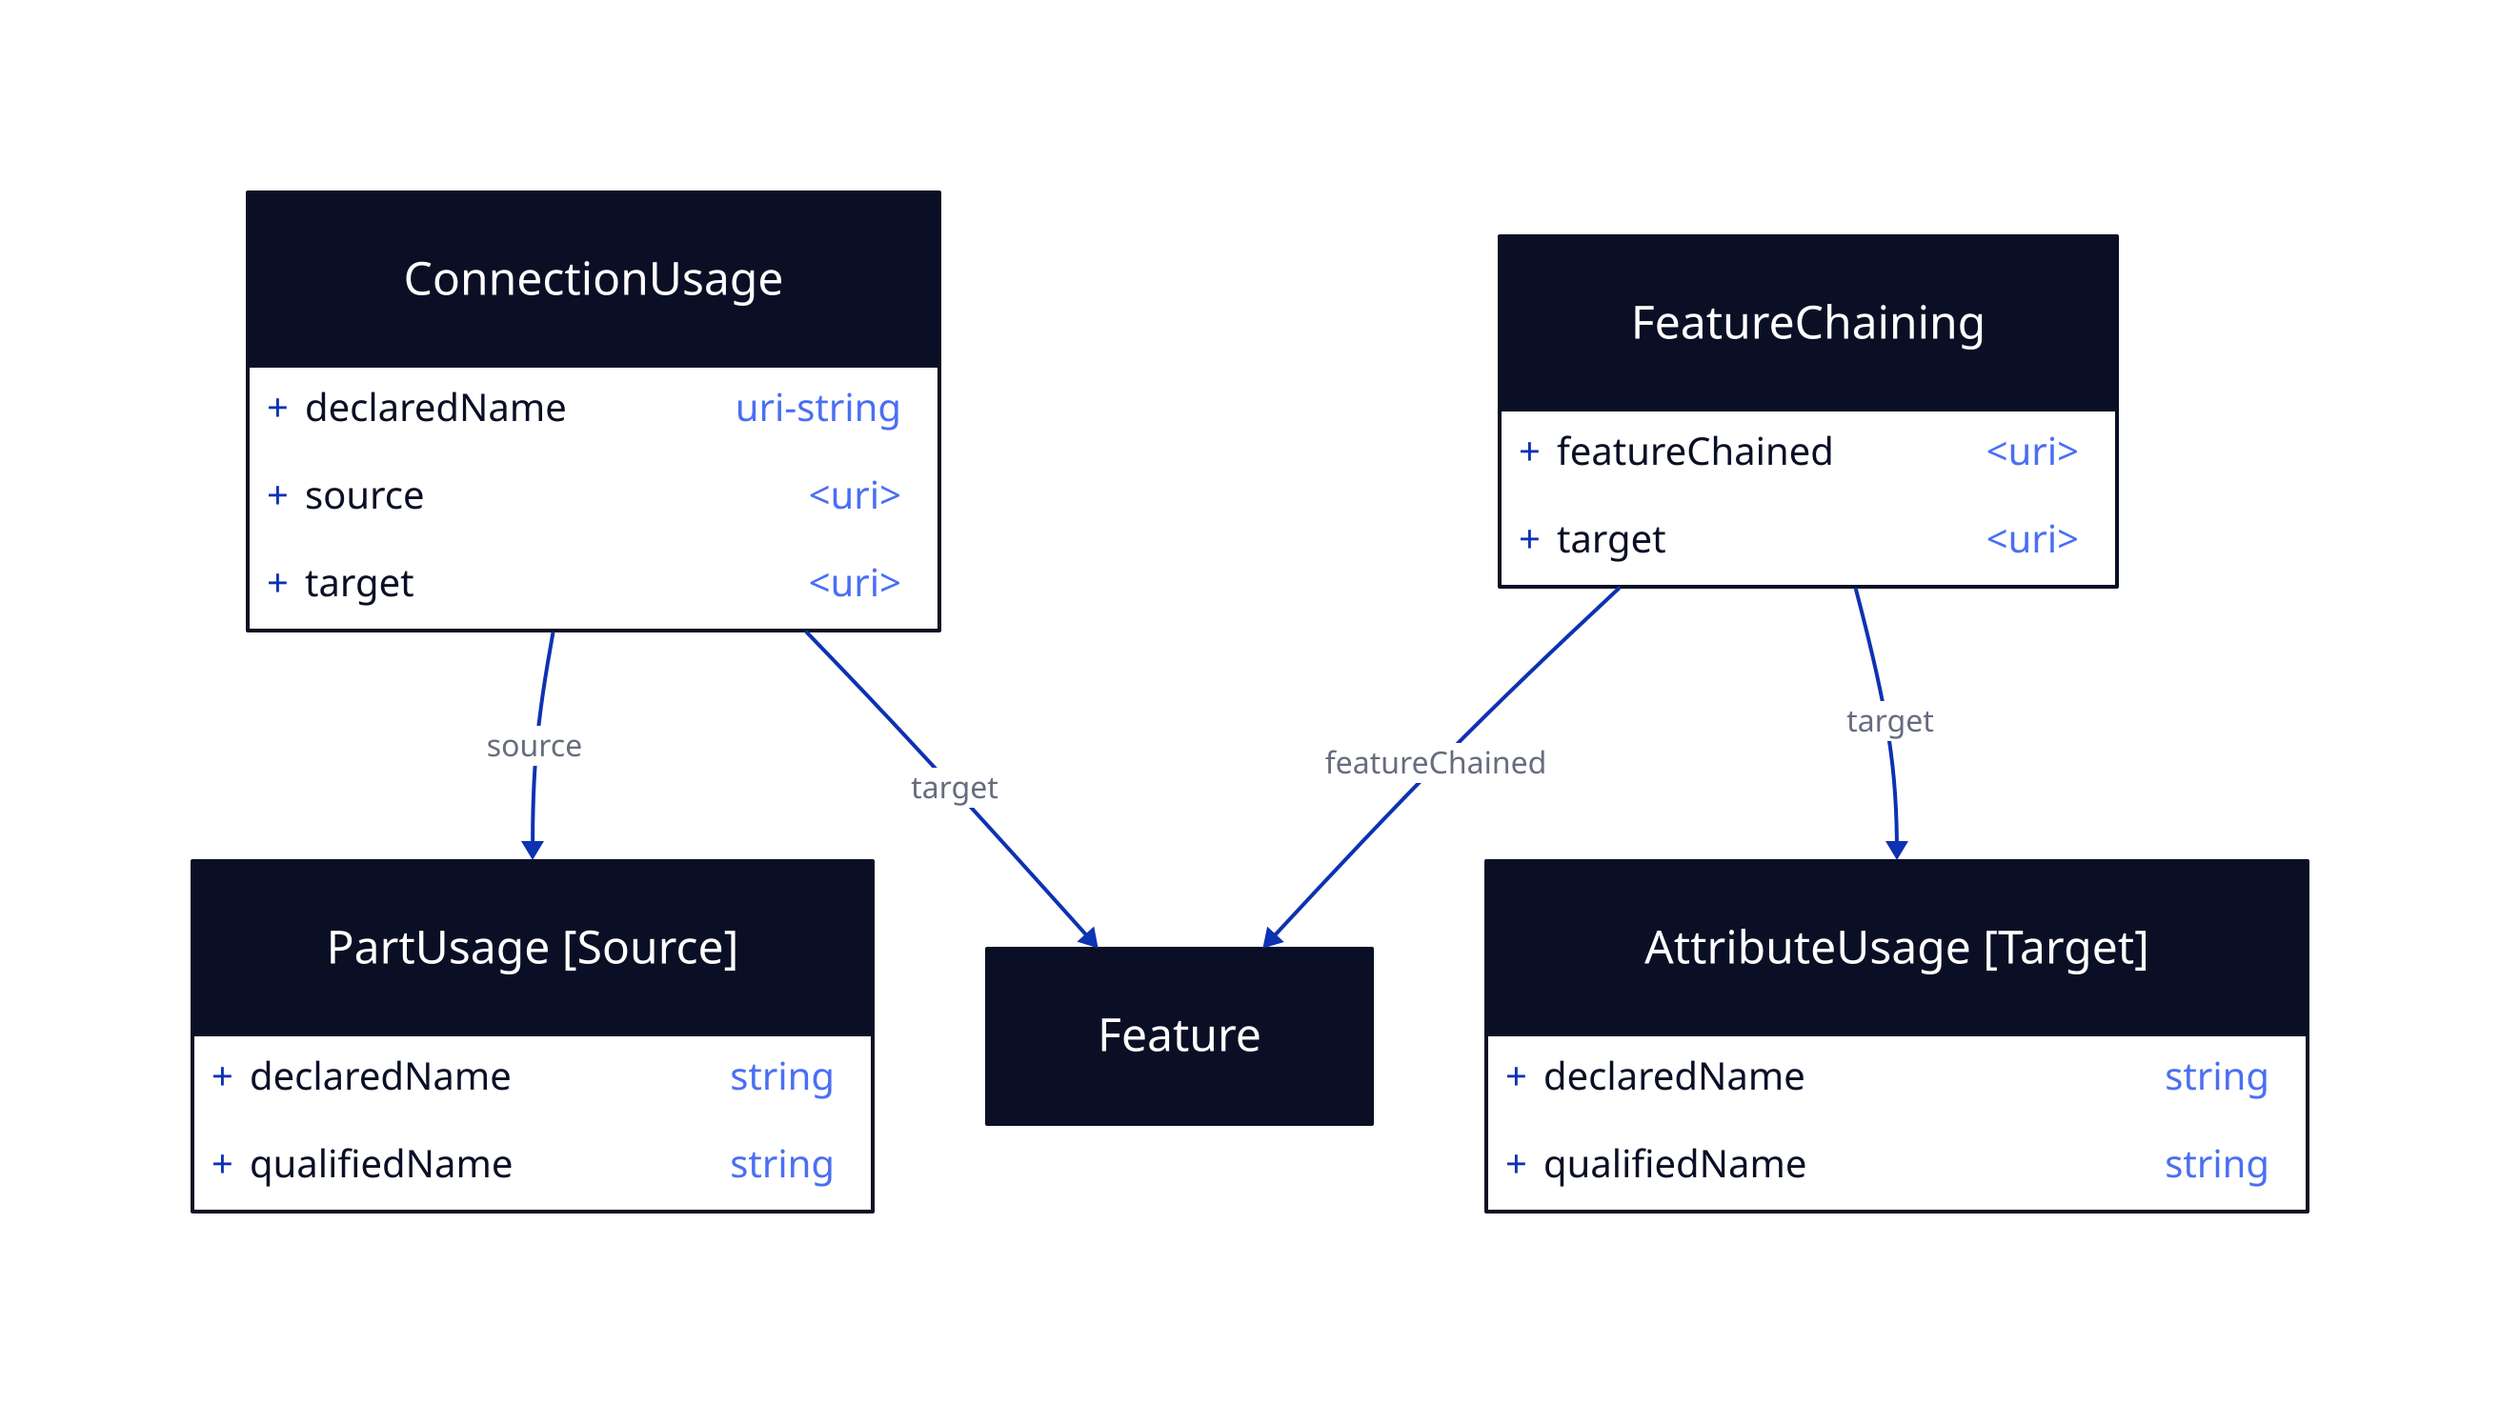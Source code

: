 ConnectionUsage: {
  shape: class
  declaredName: "uri-string"
  source: "<uri>"
  target: "<uri>"
}

"PartUsage [Source]": {
  shape: class
  declaredName: "string"
  qualifiedName: "string"
}

"AttributeUsage [Target]": {
  shape: class
  declaredName: "string"
  qualifiedName: "string"
}

Feature: {
  shape: class
}

FeatureChaining: {
  shape: class
  featureChained: "<uri>"
  target: "<uri>"
}

ConnectionUsage -> "PartUsage [Source]": source
ConnectionUsage -> Feature: target
FeatureChaining -> Feature: featureChained
FeatureChaining -> "AttributeUsage [Target]": target
